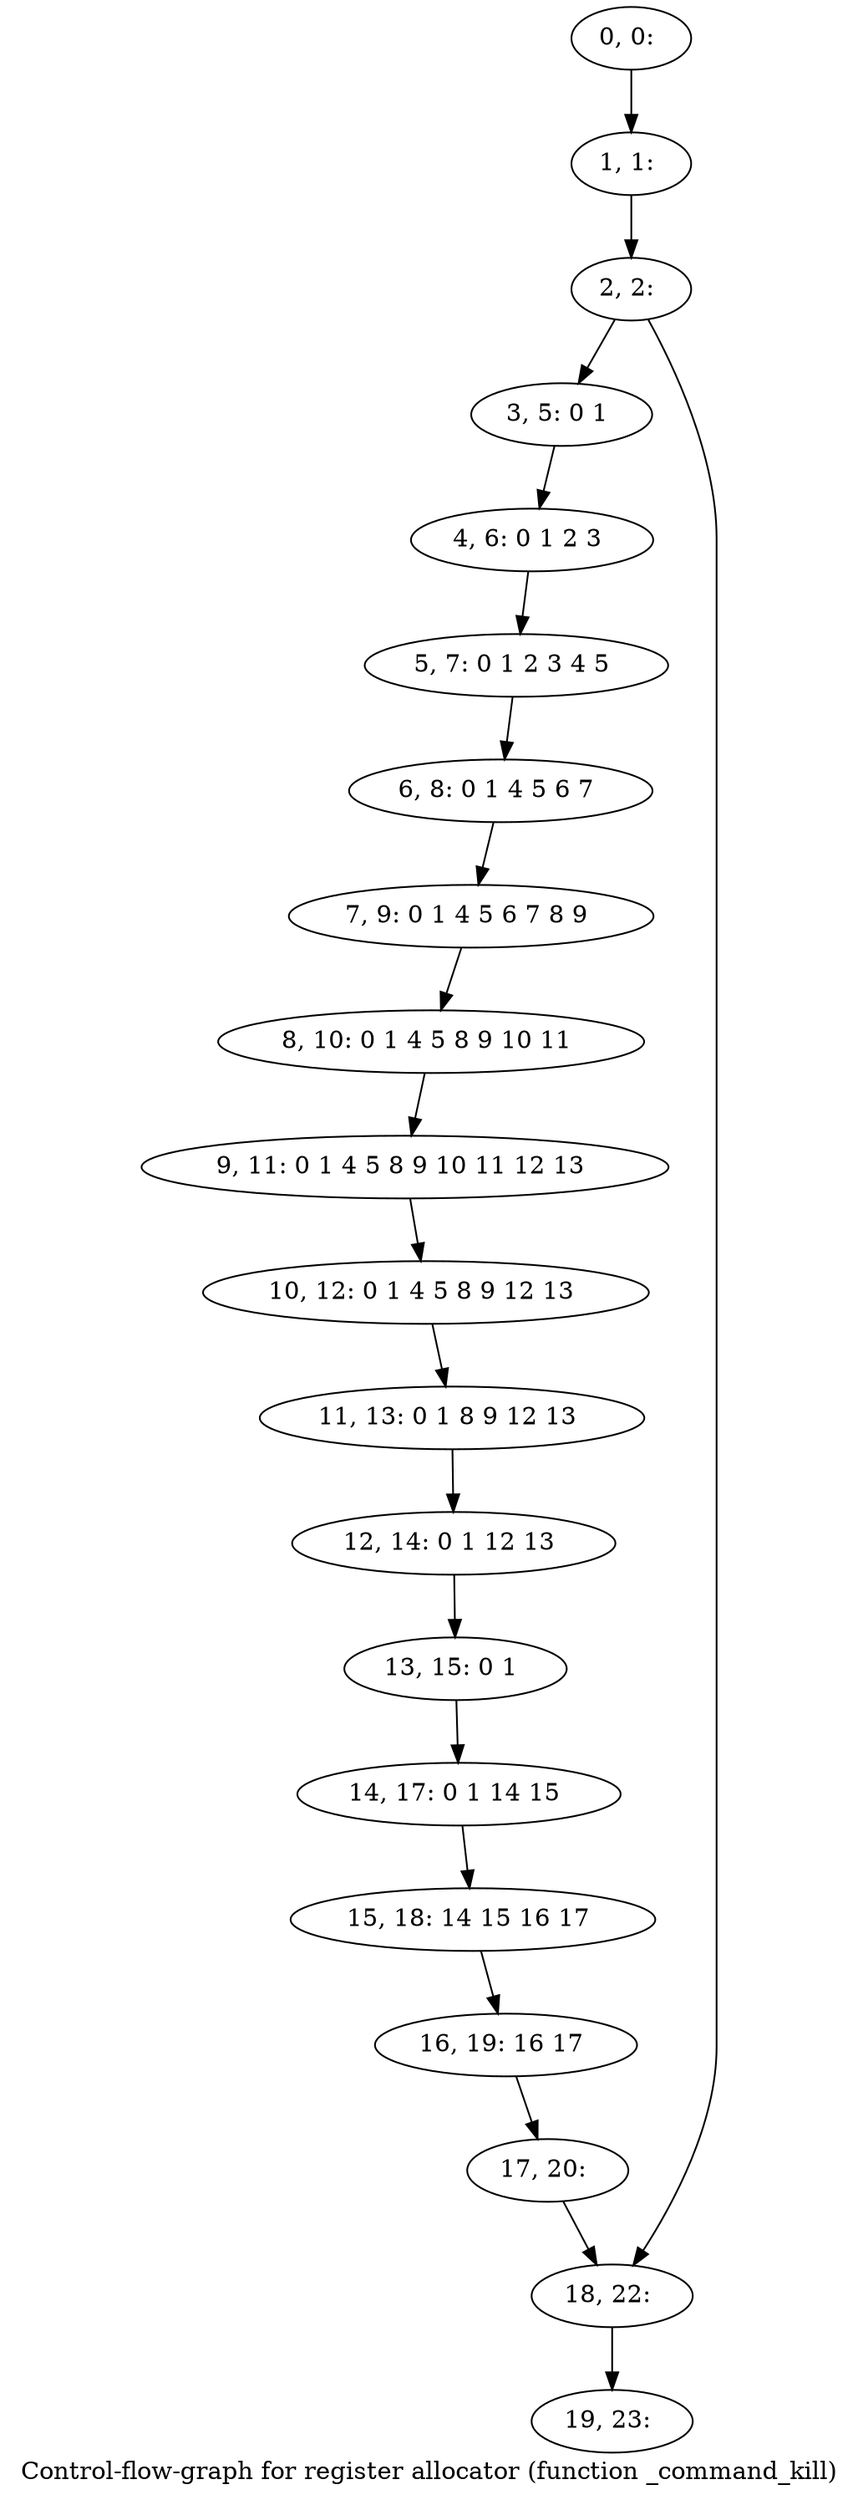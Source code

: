 digraph G {
graph [label="Control-flow-graph for register allocator (function _command_kill)"]
0[label="0, 0: "];
1[label="1, 1: "];
2[label="2, 2: "];
3[label="3, 5: 0 1 "];
4[label="4, 6: 0 1 2 3 "];
5[label="5, 7: 0 1 2 3 4 5 "];
6[label="6, 8: 0 1 4 5 6 7 "];
7[label="7, 9: 0 1 4 5 6 7 8 9 "];
8[label="8, 10: 0 1 4 5 8 9 10 11 "];
9[label="9, 11: 0 1 4 5 8 9 10 11 12 13 "];
10[label="10, 12: 0 1 4 5 8 9 12 13 "];
11[label="11, 13: 0 1 8 9 12 13 "];
12[label="12, 14: 0 1 12 13 "];
13[label="13, 15: 0 1 "];
14[label="14, 17: 0 1 14 15 "];
15[label="15, 18: 14 15 16 17 "];
16[label="16, 19: 16 17 "];
17[label="17, 20: "];
18[label="18, 22: "];
19[label="19, 23: "];
0->1 ;
1->2 ;
2->3 ;
2->18 ;
3->4 ;
4->5 ;
5->6 ;
6->7 ;
7->8 ;
8->9 ;
9->10 ;
10->11 ;
11->12 ;
12->13 ;
13->14 ;
14->15 ;
15->16 ;
16->17 ;
17->18 ;
18->19 ;
}
